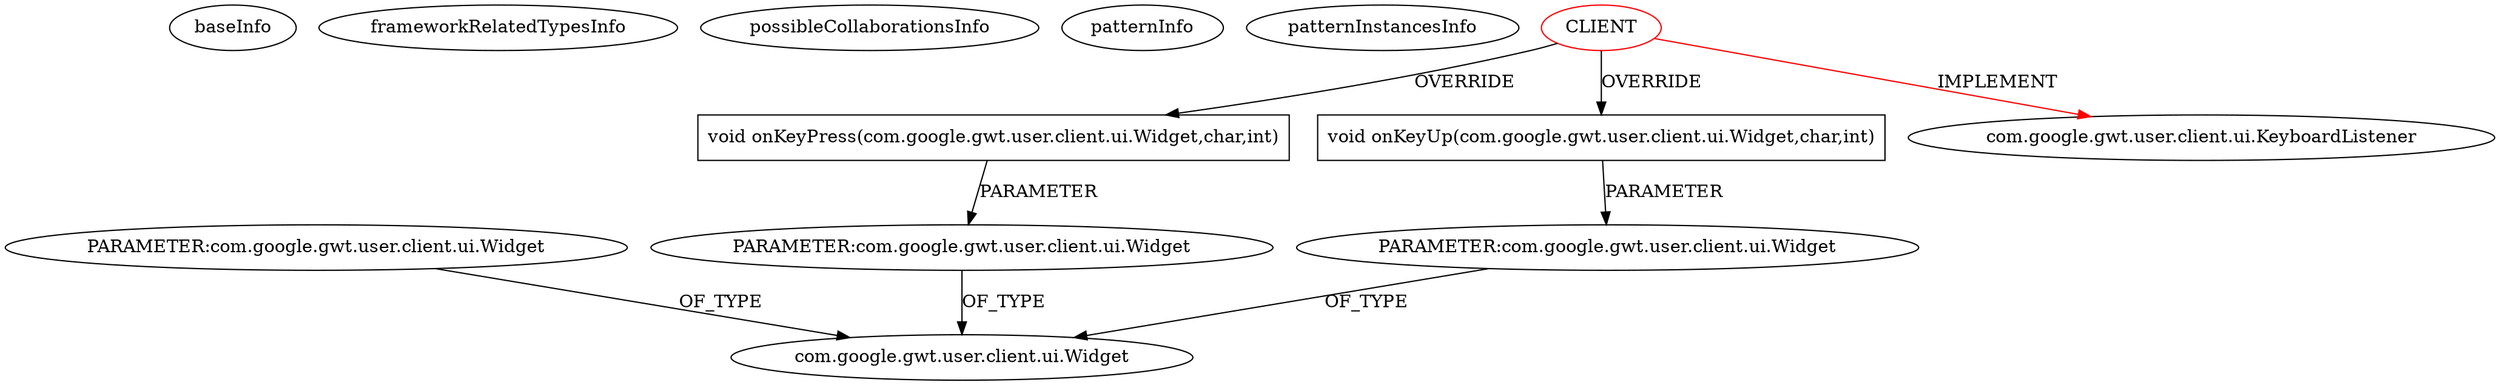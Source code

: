 digraph {
baseInfo[graphId=1787,category="pattern",isAnonymous=false,possibleRelation=false]
frameworkRelatedTypesInfo[0="com.google.gwt.user.client.ui.KeyboardListener"]
possibleCollaborationsInfo[]
patternInfo[frequency=2.0,patternRootClient=0]
patternInstancesInfo[0="hmiguellima-ugat~/hmiguellima-ugat/ugat-master/src/org/ucp/gwt/widgets/AutoCompleteTextBox.java~AutoCompleteTextBox~2968",1="hmiguellima-ugat~/hmiguellima-ugat/ugat-master/src/org/ucp/gwt/widgets/DefaultTableCellEditor.java~DefaultKeyboardListener~2979"]
19[label="void onKeyPress(com.google.gwt.user.client.ui.Widget,char,int)",vertexType="OVERRIDING_METHOD_DECLARATION",isFrameworkType=false,shape=box]
20[label="PARAMETER:com.google.gwt.user.client.ui.Widget",vertexType="PARAMETER_DECLARATION",isFrameworkType=false]
12[label="com.google.gwt.user.client.ui.Widget",vertexType="FRAMEWORK_CLASS_TYPE",isFrameworkType=false]
14[label="PARAMETER:com.google.gwt.user.client.ui.Widget",vertexType="PARAMETER_DECLARATION",isFrameworkType=false]
23[label="PARAMETER:com.google.gwt.user.client.ui.Widget",vertexType="PARAMETER_DECLARATION",isFrameworkType=false]
22[label="void onKeyUp(com.google.gwt.user.client.ui.Widget,char,int)",vertexType="OVERRIDING_METHOD_DECLARATION",isFrameworkType=false,shape=box]
0[label="CLIENT",vertexType="ROOT_CLIENT_CLASS_DECLARATION",isFrameworkType=false,color=red]
3[label="com.google.gwt.user.client.ui.KeyboardListener",vertexType="FRAMEWORK_INTERFACE_TYPE",isFrameworkType=false]
19->20[label="PARAMETER"]
0->3[label="IMPLEMENT",color=red]
23->12[label="OF_TYPE"]
22->23[label="PARAMETER"]
14->12[label="OF_TYPE"]
0->22[label="OVERRIDE"]
20->12[label="OF_TYPE"]
0->19[label="OVERRIDE"]
}

